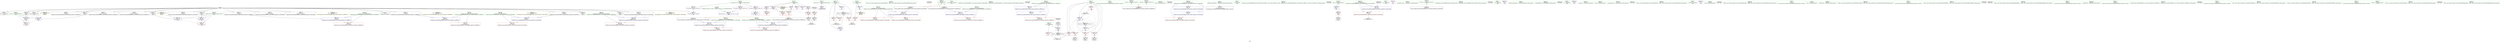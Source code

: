 digraph "SVFG" {
	label="SVFG";

	Node0x560818497210 [shape=record,color=grey,label="{NodeID: 0\nNullPtr}"];
	Node0x560818497210 -> Node0x5608184b0410[style=solid];
	Node0x560818497210 -> Node0x5608184b0510[style=solid];
	Node0x560818497210 -> Node0x5608184b05e0[style=solid];
	Node0x560818497210 -> Node0x5608184b06b0[style=solid];
	Node0x560818497210 -> Node0x5608184b0780[style=solid];
	Node0x560818497210 -> Node0x5608184b0850[style=solid];
	Node0x560818497210 -> Node0x5608184b0920[style=solid];
	Node0x560818497210 -> Node0x5608184b09f0[style=solid];
	Node0x560818497210 -> Node0x5608184b0ac0[style=solid];
	Node0x560818497210 -> Node0x5608184b0b90[style=solid];
	Node0x560818497210 -> Node0x5608184b0c60[style=solid];
	Node0x560818497210 -> Node0x5608184b0d30[style=solid];
	Node0x560818497210 -> Node0x5608184b0e00[style=solid];
	Node0x560818497210 -> Node0x5608184b0ed0[style=solid];
	Node0x560818497210 -> Node0x5608184b0fa0[style=solid];
	Node0x560818497210 -> Node0x5608184b1070[style=solid];
	Node0x560818497210 -> Node0x5608184b1140[style=solid];
	Node0x560818497210 -> Node0x5608184b1210[style=solid];
	Node0x560818497210 -> Node0x5608184b12e0[style=solid];
	Node0x560818497210 -> Node0x5608184b51d0[style=solid];
	Node0x5608184aebe0 [shape=record,color=purple,label="{NodeID: 97\n107\<--11\n\<--S\nmain\n}"];
	Node0x5608184aebe0 -> Node0x5608184b4100[style=solid];
	Node0x5608184ac380 [shape=record,color=green,label="{NodeID: 14\n4\<--6\n_ZStL8__ioinit\<--_ZStL8__ioinit_field_insensitive\nGlob }"];
	Node0x5608184ac380 -> Node0x5608184b1a60[style=solid];
	Node0x5608184ae780 [shape=record,color=red,label="{NodeID: 111\n174\<--56\n\<--i\nmain\n}"];
	Node0x5608184ad020 [shape=record,color=green,label="{NodeID: 28\n64\<--65\nexn.slot\<--exn.slot_field_insensitive\nmain\n}"];
	Node0x5608184ad020 -> Node0x5608184ae9f0[style=solid];
	Node0x5608184ad020 -> Node0x5608184b5610[style=solid];
	Node0x5608184ad020 -> Node0x5608184b57b0[style=solid];
	Node0x5608184b4440 [shape=record,color=red,label="{NodeID: 125\n164\<--163\n\<--arrayidx22\nmain\n|{<s0>18}}"];
	Node0x5608184b4440:s0 -> Node0x5608184d42a0[style=solid,color=red];
	Node0x5608184add00 [shape=record,color=green,label="{NodeID: 42\n131\<--132\n_ZNSt7__cxx1112basic_stringIcSt11char_traitsIcESaIcEEixEm\<--_ZNSt7__cxx1112basic_stringIcSt11char_traitsIcESaIcEEixEm_field_insensitive\n}"];
	Node0x5608184d2f90 [shape=record,color=black,label="{NodeID: 305\n36 = PHI()\n}"];
	Node0x5608184b4fd0 [shape=record,color=blue,label="{NodeID: 139\n359\<--25\nllvm.global_ctors_0\<--\nGlob }"];
	Node0x5608184afa30 [shape=record,color=green,label="{NodeID: 56\n275\<--276\n__lhs.addr\<--__lhs.addr_field_insensitive\n_ZStplIcSt11char_traitsIcESaIcEENSt7__cxx1112basic_stringIT_T0_T1_EES5_RKS8_\n}"];
	Node0x5608184afa30 -> Node0x5608184b4920[style=solid];
	Node0x5608184afa30 -> Node0x5608184b5fd0[style=solid];
	Node0x5608184d4150 [shape=record,color=black,label="{NodeID: 319\n219 = PHI(60, 60, )\n1st arg _ZStplIcSt11char_traitsIcESaIcEENSt7__cxx1112basic_stringIT_T0_T1_EERKS8_S5_ }"];
	Node0x5608184d4150 -> Node0x5608184b5af0[style=solid];
	Node0x5608184b5bc0 [shape=record,color=blue,label="{NodeID: 153\n223\<--220\n__rhs.addr\<--__rhs\n_ZStplIcSt11char_traitsIcESaIcEENSt7__cxx1112basic_stringIT_T0_T1_EERKS8_S5_\n}"];
	Node0x5608184b5bc0 -> Node0x5608184b45e0[style=dashed];
	Node0x5608184b06b0 [shape=record,color=black,label="{NodeID: 70\n150\<--3\n\<--dummyVal\nmain\n}"];
	Node0x5608184b06b0 -> Node0x5608184b56e0[style=solid];
	Node0x5608184bbe00 [shape=record,color=grey,label="{NodeID: 250\n190 = Binary(189, 82, )\n}"];
	Node0x5608184bbe00 -> Node0x5608184b5a20[style=solid];
	Node0x5608184b1210 [shape=record,color=black,label="{NodeID: 84\n324\<--3\nlpad.val\<--dummyVal\n_ZStplIcSt11char_traitsIcESaIcEENSt7__cxx1112basic_stringIT_T0_T1_EES5_RKS8_\n}"];
	Node0x560818496320 [shape=record,color=green,label="{NodeID: 1\n7\<--1\n__dso_handle\<--dummyObj\nGlob }"];
	Node0x5608184aecb0 [shape=record,color=purple,label="{NodeID: 98\n126\<--11\narrayidx\<--S\nmain\n}"];
	Node0x5608184aecb0 -> Node0x5608184b41d0[style=solid];
	Node0x5608184ac410 [shape=record,color=green,label="{NodeID: 15\n8\<--10\nn\<--n_field_insensitive\nGlob }"];
	Node0x5608184ac410 -> Node0x5608184ae510[style=solid];
	Node0x5608184ac410 -> Node0x5608184b4ed0[style=solid];
	Node0x5608184ae850 [shape=record,color=red,label="{NodeID: 112\n189\<--56\n\<--i\nmain\n}"];
	Node0x5608184ae850 -> Node0x5608184bbe00[style=solid];
	Node0x5608184ad0f0 [shape=record,color=green,label="{NodeID: 29\n66\<--67\nehselector.slot\<--ehselector.slot_field_insensitive\nmain\n}"];
	Node0x5608184ad0f0 -> Node0x5608184b3c20[style=solid];
	Node0x5608184ad0f0 -> Node0x5608184b56e0[style=solid];
	Node0x5608184ad0f0 -> Node0x5608184b5880[style=solid];
	Node0x5608184b4510 [shape=record,color=red,label="{NodeID: 126\n235\<--221\n\<--__lhs.addr\n_ZStplIcSt11char_traitsIcESaIcEENSt7__cxx1112basic_stringIT_T0_T1_EERKS8_S5_\n}"];
	Node0x5608184ade00 [shape=record,color=green,label="{NodeID: 43\n142\<--143\n_ZStplIcSt11char_traitsIcESaIcEENSt7__cxx1112basic_stringIT_T0_T1_EES5_RKS8_\<--_ZStplIcSt11char_traitsIcESaIcEENSt7__cxx1112basic_stringIT_T0_T1_EES5_RKS8__field_insensitive\n}"];
	Node0x5608184d3060 [shape=record,color=black,label="{NodeID: 306\n112 = PHI()\n}"];
	Node0x5608184b50d0 [shape=record,color=blue,label="{NodeID: 140\n360\<--26\nllvm.global_ctors_1\<--_GLOBAL__sub_I_xyz111_0_0.cpp\nGlob }"];
	Node0x5608184afb00 [shape=record,color=green,label="{NodeID: 57\n277\<--278\n__rhs.addr\<--__rhs.addr_field_insensitive\n_ZStplIcSt11char_traitsIcESaIcEENSt7__cxx1112basic_stringIT_T0_T1_EES5_RKS8_\n}"];
	Node0x5608184afb00 -> Node0x5608184b49f0[style=solid];
	Node0x5608184afb00 -> Node0x5608184b4ac0[style=solid];
	Node0x5608184afb00 -> Node0x5608184b60a0[style=solid];
	Node0x5608184d42a0 [shape=record,color=black,label="{NodeID: 320\n220 = PHI(108, 164, )\n2nd arg _ZStplIcSt11char_traitsIcESaIcEENSt7__cxx1112basic_stringIT_T0_T1_EERKS8_S5_ }"];
	Node0x5608184d42a0 -> Node0x5608184b5bc0[style=solid];
	Node0x5608184b5c90 [shape=record,color=blue,label="{NodeID: 154\n225\<--234\nnrvo\<--\n_ZStplIcSt11char_traitsIcESaIcEENSt7__cxx1112basic_stringIT_T0_T1_EERKS8_S5_\n}"];
	Node0x5608184b5c90 -> Node0x5608184b5d60[style=dashed];
	Node0x5608184b0780 [shape=record,color=black,label="{NodeID: 71\n154\<--3\n\<--dummyVal\nmain\n}"];
	Node0x5608184bbf80 [shape=record,color=grey,label="{NodeID: 251\n122 = cmp(120, 121, )\n}"];
	Node0x5608184b12e0 [shape=record,color=black,label="{NodeID: 85\n325\<--3\nlpad.val5\<--dummyVal\n_ZStplIcSt11char_traitsIcESaIcEENSt7__cxx1112basic_stringIT_T0_T1_EES5_RKS8_\n}"];
	Node0x5608184ab510 [shape=record,color=green,label="{NodeID: 2\n9\<--1\n\<--dummyObj\nCan only get source location for instruction, argument, global var or function.}"];
	Node0x5608184aed80 [shape=record,color=purple,label="{NodeID: 99\n139\<--11\narrayidx17\<--S\nmain\n}"];
	Node0x5608184aed80 -> Node0x5608184b4370[style=solid];
	Node0x5608184ac510 [shape=record,color=green,label="{NodeID: 16\n11\<--14\nS\<--S_field_insensitive\nGlob }"];
	Node0x5608184ac510 -> Node0x5608184b1b30[style=solid];
	Node0x5608184ac510 -> Node0x5608184aeb10[style=solid];
	Node0x5608184ac510 -> Node0x5608184aebe0[style=solid];
	Node0x5608184ac510 -> Node0x5608184aecb0[style=solid];
	Node0x5608184ac510 -> Node0x5608184aed80[style=solid];
	Node0x5608184ac510 -> Node0x5608184aee50[style=solid];
	Node0x5608184c7c60 [shape=record,color=yellow,style=double,label="{NodeID: 279\n24V_1 = ENCHI(MR_24V_0)\npts\{228 \}\nFun[_ZStplIcSt11char_traitsIcESaIcEENSt7__cxx1112basic_stringIT_T0_T1_EERKS8_S5_]}"];
	Node0x5608184c7c60 -> Node0x5608184b5e30[style=dashed];
	Node0x5608184ae920 [shape=record,color=red,label="{NodeID: 113\n121\<--58\n\<--l\nmain\n}"];
	Node0x5608184ae920 -> Node0x5608184bbf80[style=solid];
	Node0x5608184ad1c0 [shape=record,color=green,label="{NodeID: 30\n68\<--69\nref.tmp3\<--ref.tmp3_field_insensitive\nmain\n|{<s0>9}}"];
	Node0x5608184ad1c0:s0 -> Node0x5608184d4000[style=solid,color=red];
	Node0x5608184b45e0 [shape=record,color=red,label="{NodeID: 127\n239\<--223\n\<--__rhs.addr\n_ZStplIcSt11char_traitsIcESaIcEENSt7__cxx1112basic_stringIT_T0_T1_EERKS8_S5_\n}"];
	Node0x5608184adf00 [shape=record,color=green,label="{NodeID: 44\n177\<--178\nprintf\<--printf_field_insensitive\n}"];
	Node0x5608184d3160 [shape=record,color=black,label="{NodeID: 307\n166 = PHI()\n}"];
	Node0x5608184b51d0 [shape=record,color=blue, style = dotted,label="{NodeID: 141\n361\<--3\nllvm.global_ctors_2\<--dummyVal\nGlob }"];
	Node0x5608184afbd0 [shape=record,color=green,label="{NodeID: 58\n279\<--280\nnrvo\<--nrvo_field_insensitive\n_ZStplIcSt11char_traitsIcESaIcEENSt7__cxx1112basic_stringIT_T0_T1_EES5_RKS8_\n}"];
	Node0x5608184afbd0 -> Node0x5608184b4b90[style=solid];
	Node0x5608184afbd0 -> Node0x5608184b6170[style=solid];
	Node0x5608184afbd0 -> Node0x5608184b6310[style=solid];
	Node0x5608184b5d60 [shape=record,color=blue,label="{NodeID: 155\n225\<--245\nnrvo\<--\n_ZStplIcSt11char_traitsIcESaIcEENSt7__cxx1112basic_stringIT_T0_T1_EERKS8_S5_\n}"];
	Node0x5608184b5d60 -> Node0x5608184b46b0[style=dashed];
	Node0x5608184b0850 [shape=record,color=black,label="{NodeID: 72\n155\<--3\n\<--dummyVal\nmain\n}"];
	Node0x5608184b0850 -> Node0x5608184b57b0[style=solid];
	Node0x5608184bc100 [shape=record,color=grey,label="{NodeID: 252\n86 = cmp(84, 85, )\n}"];
	Node0x5608184b13b0 [shape=record,color=black,label="{NodeID: 86\n37\<--38\n\<--_ZNSt8ios_base4InitD1Ev\nCan only get source location for instruction, argument, global var or function.}"];
	Node0x5608184ab5a0 [shape=record,color=green,label="{NodeID: 3\n15\<--1\n.str\<--dummyObj\nGlob }"];
	Node0x5608184c6890 [shape=record,color=yellow,style=double,label="{NodeID: 266\n10V_1 = ENCHI(MR_10V_0)\npts\{65 \}\nFun[main]}"];
	Node0x5608184c6890 -> Node0x5608184b5610[style=dashed];
	Node0x5608184c6890 -> Node0x5608184b57b0[style=dashed];
	Node0x5608184aee50 [shape=record,color=purple,label="{NodeID: 100\n163\<--11\narrayidx22\<--S\nmain\n}"];
	Node0x5608184aee50 -> Node0x5608184b4440[style=solid];
	Node0x5608184ac610 [shape=record,color=green,label="{NodeID: 17\n24\<--28\nllvm.global_ctors\<--llvm.global_ctors_field_insensitive\nGlob }"];
	Node0x5608184ac610 -> Node0x5608184af260[style=solid];
	Node0x5608184ac610 -> Node0x5608184ae310[style=solid];
	Node0x5608184ac610 -> Node0x5608184ae410[style=solid];
	Node0x5608184c7d40 [shape=record,color=yellow,style=double,label="{NodeID: 280\n26V_1 = ENCHI(MR_26V_0)\npts\{230 \}\nFun[_ZStplIcSt11char_traitsIcESaIcEENSt7__cxx1112basic_stringIT_T0_T1_EERKS8_S5_]}"];
	Node0x5608184c7d40 -> Node0x5608184b5f00[style=dashed];
	Node0x5608184ae9f0 [shape=record,color=red,label="{NodeID: 114\n195\<--64\nexn\<--exn.slot\nmain\n}"];
	Node0x5608184ad290 [shape=record,color=green,label="{NodeID: 31\n70\<--71\nj\<--j_field_insensitive\nmain\n}"];
	Node0x5608184ad290 -> Node0x5608184b3cf0[style=solid];
	Node0x5608184ad290 -> Node0x5608184b3dc0[style=solid];
	Node0x5608184ad290 -> Node0x5608184b3e90[style=solid];
	Node0x5608184ad290 -> Node0x5608184b3f60[style=solid];
	Node0x5608184ad290 -> Node0x5608184b4030[style=solid];
	Node0x5608184ad290 -> Node0x5608184b5540[style=solid];
	Node0x5608184ad290 -> Node0x5608184b5950[style=solid];
	Node0x5608184b46b0 [shape=record,color=red,label="{NodeID: 128\n246\<--225\nnrvo.val\<--nrvo\n_ZStplIcSt11char_traitsIcESaIcEENSt7__cxx1112basic_stringIT_T0_T1_EERKS8_S5_\n}"];
	Node0x5608184ae000 [shape=record,color=green,label="{NodeID: 45\n180\<--181\n_ZStlsIcSt11char_traitsIcESaIcEERSt13basic_ostreamIT_T0_ES7_RKNSt7__cxx1112basic_stringIS4_S5_T1_EE\<--_ZStlsIcSt11char_traitsIcESaIcEERSt13basic_ostreamIT_T0_ES7_RKNSt7__cxx1112basic_stringIS4_S5_T1_EE_field_insensitive\n}"];
	Node0x5608184d3260 [shape=record,color=black,label="{NodeID: 308\n176 = PHI()\n}"];
	Node0x5608184b52d0 [shape=record,color=blue,label="{NodeID: 142\n54\<--9\nretval\<--\nmain\n}"];
	Node0x5608184b52d0 -> Node0x5608184ae5e0[style=dashed];
	Node0x5608184afca0 [shape=record,color=green,label="{NodeID: 59\n281\<--282\n__len\<--__len_field_insensitive\n_ZStplIcSt11char_traitsIcESaIcEENSt7__cxx1112basic_stringIT_T0_T1_EES5_RKS8_\n}"];
	Node0x5608184afca0 -> Node0x5608184b4c60[style=solid];
	Node0x5608184afca0 -> Node0x5608184b6240[style=solid];
	Node0x5608184b5e30 [shape=record,color=blue,label="{NodeID: 156\n227\<--249\nexn.slot\<--\n_ZStplIcSt11char_traitsIcESaIcEENSt7__cxx1112basic_stringIT_T0_T1_EERKS8_S5_\n}"];
	Node0x5608184b5e30 -> Node0x5608184b4780[style=dashed];
	Node0x5608184b0920 [shape=record,color=black,label="{NodeID: 73\n157\<--3\n\<--dummyVal\nmain\n}"];
	Node0x5608184b0920 -> Node0x5608184b5880[style=solid];
	Node0x5608184bc280 [shape=record,color=grey,label="{NodeID: 253\n135 = cmp(128, 134, )\n}"];
	Node0x5608184b14b0 [shape=record,color=black,label="{NodeID: 87\n95\<--92\nconv\<--call2\nmain\n}"];
	Node0x5608184b14b0 -> Node0x5608184b5470[style=solid];
	Node0x5608184ab630 [shape=record,color=green,label="{NodeID: 4\n17\<--1\n.str.1\<--dummyObj\nGlob }"];
	Node0x5608184c6970 [shape=record,color=yellow,style=double,label="{NodeID: 267\n12V_1 = ENCHI(MR_12V_0)\npts\{67 \}\nFun[main]}"];
	Node0x5608184c6970 -> Node0x5608184b56e0[style=dashed];
	Node0x5608184c6970 -> Node0x5608184b5880[style=dashed];
	Node0x5608184aef20 [shape=record,color=purple,label="{NodeID: 101\n77\<--15\n\<--.str\nmain\n}"];
	Node0x5608184ac710 [shape=record,color=green,label="{NodeID: 18\n29\<--30\n__cxx_global_var_init\<--__cxx_global_var_init_field_insensitive\n}"];
	Node0x5608184b3c20 [shape=record,color=red,label="{NodeID: 115\n196\<--66\nsel\<--ehselector.slot\nmain\n}"];
	Node0x5608184ad360 [shape=record,color=green,label="{NodeID: 32\n72\<--73\nref.tmp15\<--ref.tmp15_field_insensitive\nmain\n|{<s0>13}}"];
	Node0x5608184ad360:s0 -> Node0x5608184d3990[style=solid,color=red];
	Node0x5608184b4780 [shape=record,color=red,label="{NodeID: 129\n258\<--227\nexn\<--exn.slot\n_ZStplIcSt11char_traitsIcESaIcEENSt7__cxx1112basic_stringIT_T0_T1_EERKS8_S5_\n}"];
	Node0x5608184ae100 [shape=record,color=green,label="{NodeID: 46\n183\<--184\n_ZSt4endlIcSt11char_traitsIcEERSt13basic_ostreamIT_T0_ES6_\<--_ZSt4endlIcSt11char_traitsIcEERSt13basic_ostreamIT_T0_ES6__field_insensitive\n}"];
	Node0x5608184d3360 [shape=record,color=black,label="{NodeID: 309\n179 = PHI()\n}"];
	Node0x5608184b53a0 [shape=record,color=blue,label="{NodeID: 143\n56\<--82\ni\<--\nmain\n}"];
	Node0x5608184b53a0 -> Node0x5608184c3380[style=dashed];
	Node0x5608184afd70 [shape=record,color=green,label="{NodeID: 60\n283\<--284\nexn.slot\<--exn.slot_field_insensitive\n_ZStplIcSt11char_traitsIcESaIcEENSt7__cxx1112basic_stringIT_T0_T1_EES5_RKS8_\n}"];
	Node0x5608184afd70 -> Node0x5608184b4d30[style=solid];
	Node0x5608184afd70 -> Node0x5608184b63e0[style=solid];
	Node0x5608184b5f00 [shape=record,color=blue,label="{NodeID: 157\n229\<--251\nehselector.slot\<--\n_ZStplIcSt11char_traitsIcESaIcEENSt7__cxx1112basic_stringIT_T0_T1_EERKS8_S5_\n}"];
	Node0x5608184b5f00 -> Node0x5608184b4850[style=dashed];
	Node0x5608184b09f0 [shape=record,color=black,label="{NodeID: 74\n197\<--3\nlpad.val\<--dummyVal\nmain\n}"];
	Node0x5608184c3380 [shape=record,color=black,label="{NodeID: 254\nMR_6V_3 = PHI(MR_6V_4, MR_6V_2, )\npts\{57 \}\n}"];
	Node0x5608184c3380 -> Node0x5608184ae6b0[style=dashed];
	Node0x5608184c3380 -> Node0x5608184ae780[style=dashed];
	Node0x5608184c3380 -> Node0x5608184ae850[style=dashed];
	Node0x5608184c3380 -> Node0x5608184b5a20[style=dashed];
	Node0x5608184b1580 [shape=record,color=black,label="{NodeID: 88\n125\<--124\nidxprom\<--\nmain\n}"];
	Node0x5608184ab6c0 [shape=record,color=green,label="{NodeID: 5\n19\<--1\n.str.2\<--dummyObj\nGlob }"];
	Node0x5608184aeff0 [shape=record,color=purple,label="{NodeID: 102\n88\<--17\n\<--.str.1\nmain\n}"];
	Node0x5608184ac810 [shape=record,color=green,label="{NodeID: 19\n33\<--34\n_ZNSt8ios_base4InitC1Ev\<--_ZNSt8ios_base4InitC1Ev_field_insensitive\n}"];
	Node0x5608184b3cf0 [shape=record,color=red,label="{NodeID: 116\n120\<--70\n\<--j\nmain\n}"];
	Node0x5608184b3cf0 -> Node0x5608184bbf80[style=solid];
	Node0x5608184ad430 [shape=record,color=green,label="{NodeID: 33\n74\<--75\nref.tmp20\<--ref.tmp20_field_insensitive\nmain\n|{<s0>18}}"];
	Node0x5608184ad430:s0 -> Node0x5608184d4000[style=solid,color=red];
	Node0x5608184b4850 [shape=record,color=red,label="{NodeID: 130\n259\<--229\nsel\<--ehselector.slot\n_ZStplIcSt11char_traitsIcESaIcEENSt7__cxx1112basic_stringIT_T0_T1_EERKS8_S5_\n}"];
	Node0x5608184ae200 [shape=record,color=green,label="{NodeID: 47\n185\<--186\n_ZNSolsEPFRSoS_E\<--_ZNSolsEPFRSoS_E_field_insensitive\n}"];
	Node0x5608184d34c0 [shape=record,color=black,label="{NodeID: 310\n182 = PHI()\n}"];
	Node0x5608184b5470 [shape=record,color=blue,label="{NodeID: 144\n58\<--95\nl\<--conv\nmain\n}"];
	Node0x5608184b5470 -> Node0x5608184ae920[style=dashed];
	Node0x5608184b5470 -> Node0x5608184c3880[style=dashed];
	Node0x5608184afe40 [shape=record,color=green,label="{NodeID: 61\n285\<--286\nehselector.slot\<--ehselector.slot_field_insensitive\n_ZStplIcSt11char_traitsIcESaIcEENSt7__cxx1112basic_stringIT_T0_T1_EES5_RKS8_\n}"];
	Node0x5608184afe40 -> Node0x5608184b4e00[style=solid];
	Node0x5608184afe40 -> Node0x5608184b64b0[style=solid];
	Node0x5608184b5fd0 [shape=record,color=blue,label="{NodeID: 158\n275\<--273\n__lhs.addr\<--__lhs\n_ZStplIcSt11char_traitsIcESaIcEENSt7__cxx1112basic_stringIT_T0_T1_EES5_RKS8_\n}"];
	Node0x5608184b5fd0 -> Node0x5608184b4920[style=dashed];
	Node0x5608184b0ac0 [shape=record,color=black,label="{NodeID: 75\n198\<--3\nlpad.val34\<--dummyVal\nmain\n}"];
	Node0x5608184c3880 [shape=record,color=black,label="{NodeID: 255\nMR_8V_2 = PHI(MR_8V_3, MR_8V_1, )\npts\{59 \}\n}"];
	Node0x5608184c3880 -> Node0x5608184b5470[style=dashed];
	Node0x5608184b1650 [shape=record,color=black,label="{NodeID: 89\n128\<--127\nconv10\<--\nmain\n}"];
	Node0x5608184b1650 -> Node0x5608184bc280[style=solid];
	Node0x5608184abf00 [shape=record,color=green,label="{NodeID: 6\n21\<--1\n.str.3\<--dummyObj\nGlob }"];
	Node0x5608184c6b30 [shape=record,color=yellow,style=double,label="{NodeID: 269\n16V_1 = ENCHI(MR_16V_0)\npts\{140000 \}\nFun[main]}"];
	Node0x5608184c6b30 -> Node0x5608184b4100[style=dashed];
	Node0x5608184c6b30 -> Node0x5608184b41d0[style=dashed];
	Node0x5608184c6b30 -> Node0x5608184b4370[style=dashed];
	Node0x5608184c6b30 -> Node0x5608184b4440[style=dashed];
	Node0x5608184af0c0 [shape=record,color=purple,label="{NodeID: 103\n100\<--19\n\<--.str.2\nmain\n}"];
	Node0x5608184ac910 [shape=record,color=green,label="{NodeID: 20\n39\<--40\n__cxa_atexit\<--__cxa_atexit_field_insensitive\n}"];
	Node0x5608184b3dc0 [shape=record,color=red,label="{NodeID: 117\n124\<--70\n\<--j\nmain\n}"];
	Node0x5608184b3dc0 -> Node0x5608184b1580[style=solid];
	Node0x5608184ad500 [shape=record,color=green,label="{NodeID: 34\n79\<--80\nscanf\<--scanf_field_insensitive\n}"];
	Node0x5608184b4920 [shape=record,color=red,label="{NodeID: 131\n303\<--275\n\<--__lhs.addr\n_ZStplIcSt11char_traitsIcESaIcEENSt7__cxx1112basic_stringIT_T0_T1_EES5_RKS8_\n}"];
	Node0x5608184af320 [shape=record,color=green,label="{NodeID: 48\n211\<--212\n__gxx_personality_v0\<--__gxx_personality_v0_field_insensitive\n}"];
	Node0x5608184d3590 [shape=record,color=black,label="{NodeID: 311\n240 = PHI()\n}"];
	Node0x5608184b5540 [shape=record,color=blue,label="{NodeID: 145\n70\<--82\nj\<--\nmain\n}"];
	Node0x5608184b5540 -> Node0x5608184b3cf0[style=dashed];
	Node0x5608184b5540 -> Node0x5608184b3dc0[style=dashed];
	Node0x5608184b5540 -> Node0x5608184b3e90[style=dashed];
	Node0x5608184b5540 -> Node0x5608184b3f60[style=dashed];
	Node0x5608184b5540 -> Node0x5608184b4030[style=dashed];
	Node0x5608184b5540 -> Node0x5608184b5950[style=dashed];
	Node0x5608184b5540 -> Node0x5608184c3d80[style=dashed];
	Node0x5608184aff10 [shape=record,color=green,label="{NodeID: 62\n291\<--292\n_ZNSt7__cxx1112basic_stringIcSt11char_traitsIcESaIcEEC1Ev\<--_ZNSt7__cxx1112basic_stringIcSt11char_traitsIcESaIcEEC1Ev_field_insensitive\n}"];
	Node0x5608184b60a0 [shape=record,color=blue,label="{NodeID: 159\n277\<--274\n__rhs.addr\<--__rhs\n_ZStplIcSt11char_traitsIcESaIcEENSt7__cxx1112basic_stringIT_T0_T1_EES5_RKS8_\n}"];
	Node0x5608184b60a0 -> Node0x5608184b49f0[style=dashed];
	Node0x5608184b60a0 -> Node0x5608184b4ac0[style=dashed];
	Node0x5608184b0b90 [shape=record,color=black,label="{NodeID: 76\n248\<--3\n\<--dummyVal\n_ZStplIcSt11char_traitsIcESaIcEENSt7__cxx1112basic_stringIT_T0_T1_EERKS8_S5_\n}"];
	Node0x5608184c3d80 [shape=record,color=black,label="{NodeID: 256\nMR_14V_2 = PHI(MR_14V_4, MR_14V_1, )\npts\{71 \}\n}"];
	Node0x5608184c3d80 -> Node0x5608184b5540[style=dashed];
	Node0x5608184b1720 [shape=record,color=black,label="{NodeID: 90\n134\<--133\nconv13\<--\nmain\n}"];
	Node0x5608184b1720 -> Node0x5608184bc280[style=solid];
	Node0x5608184abf90 [shape=record,color=green,label="{NodeID: 7\n23\<--1\n_ZSt4cout\<--dummyObj\nGlob }"];
	Node0x5608184af190 [shape=record,color=purple,label="{NodeID: 104\n175\<--21\n\<--.str.3\nmain\n}"];
	Node0x5608184aca10 [shape=record,color=green,label="{NodeID: 21\n38\<--44\n_ZNSt8ios_base4InitD1Ev\<--_ZNSt8ios_base4InitD1Ev_field_insensitive\n}"];
	Node0x5608184aca10 -> Node0x5608184b13b0[style=solid];
	Node0x5608184b3e90 [shape=record,color=red,label="{NodeID: 118\n137\<--70\n\<--j\nmain\n}"];
	Node0x5608184b3e90 -> Node0x5608184b17f0[style=solid];
	Node0x5608184ad600 [shape=record,color=green,label="{NodeID: 35\n93\<--94\nstrlen\<--strlen_field_insensitive\n}"];
	Node0x5608184b49f0 [shape=record,color=red,label="{NodeID: 132\n293\<--277\n\<--__rhs.addr\n_ZStplIcSt11char_traitsIcESaIcEENSt7__cxx1112basic_stringIT_T0_T1_EES5_RKS8_\n}"];
	Node0x5608184af420 [shape=record,color=green,label="{NodeID: 49\n221\<--222\n__lhs.addr\<--__lhs.addr_field_insensitive\n_ZStplIcSt11char_traitsIcESaIcEENSt7__cxx1112basic_stringIT_T0_T1_EERKS8_S5_\n}"];
	Node0x5608184af420 -> Node0x5608184b4510[style=solid];
	Node0x5608184af420 -> Node0x5608184b5af0[style=solid];
	Node0x5608184d3660 [shape=record,color=black,label="{NodeID: 312\n304 = PHI()\n}"];
	Node0x5608184b5610 [shape=record,color=blue,label="{NodeID: 146\n64\<--148\nexn.slot\<--\nmain\n}"];
	Node0x5608184b5610 -> Node0x5608184ae9f0[style=dashed];
	Node0x5608184b0010 [shape=record,color=green,label="{NodeID: 63\n295\<--296\n_ZNKSt7__cxx1112basic_stringIcSt11char_traitsIcESaIcEE4sizeEv\<--_ZNKSt7__cxx1112basic_stringIcSt11char_traitsIcESaIcEE4sizeEv_field_insensitive\n}"];
	Node0x5608184b6170 [shape=record,color=blue,label="{NodeID: 160\n279\<--234\nnrvo\<--\n_ZStplIcSt11char_traitsIcESaIcEENSt7__cxx1112basic_stringIT_T0_T1_EES5_RKS8_\n}"];
	Node0x5608184b6170 -> Node0x5608184b6310[style=dashed];
	Node0x5608184b0c60 [shape=record,color=black,label="{NodeID: 77\n249\<--3\n\<--dummyVal\n_ZStplIcSt11char_traitsIcESaIcEENSt7__cxx1112basic_stringIT_T0_T1_EERKS8_S5_\n}"];
	Node0x5608184b0c60 -> Node0x5608184b5e30[style=solid];
	Node0x5608184b17f0 [shape=record,color=black,label="{NodeID: 91\n138\<--137\nidxprom16\<--\nmain\n}"];
	Node0x5608184ac020 [shape=record,color=green,label="{NodeID: 8\n25\<--1\n\<--dummyObj\nCan only get source location for instruction, argument, global var or function.}"];
	Node0x5608184af260 [shape=record,color=purple,label="{NodeID: 105\n359\<--24\nllvm.global_ctors_0\<--llvm.global_ctors\nGlob }"];
	Node0x5608184af260 -> Node0x5608184b4fd0[style=solid];
	Node0x5608184acb10 [shape=record,color=green,label="{NodeID: 22\n51\<--52\nmain\<--main_field_insensitive\n}"];
	Node0x5608184b3f60 [shape=record,color=red,label="{NodeID: 119\n161\<--70\n\<--j\nmain\n}"];
	Node0x5608184b3f60 -> Node0x5608184b18c0[style=solid];
	Node0x5608184ad700 [shape=record,color=green,label="{NodeID: 36\n98\<--99\n_ZNSaIcEC1Ev\<--_ZNSaIcEC1Ev_field_insensitive\n}"];
	Node0x5608184b4ac0 [shape=record,color=red,label="{NodeID: 133\n305\<--277\n\<--__rhs.addr\n_ZStplIcSt11char_traitsIcESaIcEENSt7__cxx1112basic_stringIT_T0_T1_EES5_RKS8_\n}"];
	Node0x5608184af4f0 [shape=record,color=green,label="{NodeID: 50\n223\<--224\n__rhs.addr\<--__rhs.addr_field_insensitive\n_ZStplIcSt11char_traitsIcESaIcEENSt7__cxx1112basic_stringIT_T0_T1_EERKS8_S5_\n}"];
	Node0x5608184af4f0 -> Node0x5608184b45e0[style=solid];
	Node0x5608184af4f0 -> Node0x5608184b5bc0[style=solid];
	Node0x5608184d3760 [shape=record,color=black,label="{NodeID: 313\n294 = PHI()\n}"];
	Node0x5608184d3760 -> Node0x5608184b6240[style=solid];
	Node0x5608184b56e0 [shape=record,color=blue,label="{NodeID: 147\n66\<--150\nehselector.slot\<--\nmain\n}"];
	Node0x5608184b56e0 -> Node0x5608184b3c20[style=dashed];
	Node0x5608184b0110 [shape=record,color=green,label="{NodeID: 64\n301\<--302\n_ZNSt7__cxx1112basic_stringIcSt11char_traitsIcESaIcEE7reserveEm\<--_ZNSt7__cxx1112basic_stringIcSt11char_traitsIcESaIcEE7reserveEm_field_insensitive\n}"];
	Node0x5608184b6240 [shape=record,color=blue,label="{NodeID: 161\n281\<--294\n__len\<--call\n_ZStplIcSt11char_traitsIcESaIcEENSt7__cxx1112basic_stringIT_T0_T1_EES5_RKS8_\n}"];
	Node0x5608184b6240 -> Node0x5608184b4c60[style=dashed];
	Node0x5608184b0d30 [shape=record,color=black,label="{NodeID: 78\n251\<--3\n\<--dummyVal\n_ZStplIcSt11char_traitsIcESaIcEENSt7__cxx1112basic_stringIT_T0_T1_EERKS8_S5_\n}"];
	Node0x5608184b0d30 -> Node0x5608184b5f00[style=solid];
	Node0x5608184b18c0 [shape=record,color=black,label="{NodeID: 92\n162\<--161\nidxprom21\<--\nmain\n}"];
	Node0x5608184ac0b0 [shape=record,color=green,label="{NodeID: 9\n82\<--1\n\<--dummyObj\nCan only get source location for instruction, argument, global var or function.}"];
	Node0x5608184ae310 [shape=record,color=purple,label="{NodeID: 106\n360\<--24\nllvm.global_ctors_1\<--llvm.global_ctors\nGlob }"];
	Node0x5608184ae310 -> Node0x5608184b50d0[style=solid];
	Node0x5608184acc10 [shape=record,color=green,label="{NodeID: 23\n54\<--55\nretval\<--retval_field_insensitive\nmain\n}"];
	Node0x5608184acc10 -> Node0x5608184ae5e0[style=solid];
	Node0x5608184acc10 -> Node0x5608184b52d0[style=solid];
	Node0x5608184b4030 [shape=record,color=red,label="{NodeID: 120\n170\<--70\n\<--j\nmain\n}"];
	Node0x5608184b4030 -> Node0x5608184bbb00[style=solid];
	Node0x5608184ad800 [shape=record,color=green,label="{NodeID: 37\n102\<--103\n_ZNSt7__cxx1112basic_stringIcSt11char_traitsIcESaIcEEC1EPKcRKS3_\<--_ZNSt7__cxx1112basic_stringIcSt11char_traitsIcESaIcEEC1EPKcRKS3__field_insensitive\n}"];
	Node0x5608184d1050 [shape=record,color=black,label="{NodeID: 300\n78 = PHI()\n}"];
	Node0x5608184b4b90 [shape=record,color=red,label="{NodeID: 134\n310\<--279\nnrvo.val\<--nrvo\n_ZStplIcSt11char_traitsIcESaIcEENSt7__cxx1112basic_stringIT_T0_T1_EES5_RKS8_\n}"];
	Node0x5608184af5c0 [shape=record,color=green,label="{NodeID: 51\n225\<--226\nnrvo\<--nrvo_field_insensitive\n_ZStplIcSt11char_traitsIcESaIcEENSt7__cxx1112basic_stringIT_T0_T1_EERKS8_S5_\n}"];
	Node0x5608184af5c0 -> Node0x5608184b46b0[style=solid];
	Node0x5608184af5c0 -> Node0x5608184b5c90[style=solid];
	Node0x5608184af5c0 -> Node0x5608184b5d60[style=solid];
	Node0x5608184d38c0 [shape=record,color=black,label="{NodeID: 314\n306 = PHI()\n}"];
	Node0x5608184b57b0 [shape=record,color=blue,label="{NodeID: 148\n64\<--155\nexn.slot\<--\nmain\n}"];
	Node0x5608184b57b0 -> Node0x5608184ae9f0[style=dashed];
	Node0x5608184b0210 [shape=record,color=green,label="{NodeID: 65\n307\<--308\n_ZNSt7__cxx1112basic_stringIcSt11char_traitsIcESaIcEE6appendERKS4_\<--_ZNSt7__cxx1112basic_stringIcSt11char_traitsIcESaIcEE6appendERKS4__field_insensitive\n}"];
	Node0x5608184b6310 [shape=record,color=blue,label="{NodeID: 162\n279\<--245\nnrvo\<--\n_ZStplIcSt11char_traitsIcESaIcEENSt7__cxx1112basic_stringIT_T0_T1_EES5_RKS8_\n}"];
	Node0x5608184b6310 -> Node0x5608184b4b90[style=dashed];
	Node0x5608184b0e00 [shape=record,color=black,label="{NodeID: 79\n260\<--3\nlpad.val\<--dummyVal\n_ZStplIcSt11char_traitsIcESaIcEENSt7__cxx1112basic_stringIT_T0_T1_EERKS8_S5_\n}"];
	Node0x5608184b1990 [shape=record,color=black,label="{NodeID: 93\n53\<--193\nmain_ret\<--\nmain\n}"];
	Node0x5608184ac140 [shape=record,color=green,label="{NodeID: 10\n130\<--1\n\<--dummyObj\nCan only get source location for instruction, argument, global var or function.}"];
	Node0x5608184ae410 [shape=record,color=purple,label="{NodeID: 107\n361\<--24\nllvm.global_ctors_2\<--llvm.global_ctors\nGlob }"];
	Node0x5608184ae410 -> Node0x5608184b51d0[style=solid];
	Node0x5608184acce0 [shape=record,color=green,label="{NodeID: 24\n56\<--57\ni\<--i_field_insensitive\nmain\n}"];
	Node0x5608184acce0 -> Node0x5608184ae6b0[style=solid];
	Node0x5608184acce0 -> Node0x5608184ae780[style=solid];
	Node0x5608184acce0 -> Node0x5608184ae850[style=solid];
	Node0x5608184acce0 -> Node0x5608184b53a0[style=solid];
	Node0x5608184acce0 -> Node0x5608184b5a20[style=solid];
	Node0x5608184b4100 [shape=record,color=red,label="{NodeID: 121\n108\<--107\n\<--\nmain\n|{<s0>9}}"];
	Node0x5608184b4100:s0 -> Node0x5608184d42a0[style=solid,color=red];
	Node0x5608184ad900 [shape=record,color=green,label="{NodeID: 38\n105\<--106\n_ZNSaIcED1Ev\<--_ZNSaIcED1Ev_field_insensitive\n}"];
	Node0x5608184d1120 [shape=record,color=black,label="{NodeID: 301\n129 = PHI()\n}"];
	Node0x5608184d1120 -> Node0x5608184b42a0[style=solid];
	Node0x5608184b4c60 [shape=record,color=red,label="{NodeID: 135\n298\<--281\n\<--__len\n_ZStplIcSt11char_traitsIcESaIcEENSt7__cxx1112basic_stringIT_T0_T1_EES5_RKS8_\n}"];
	Node0x5608184b4c60 -> Node0x5608184bbc80[style=solid];
	Node0x5608184af690 [shape=record,color=green,label="{NodeID: 52\n227\<--228\nexn.slot\<--exn.slot_field_insensitive\n_ZStplIcSt11char_traitsIcESaIcEENSt7__cxx1112basic_stringIT_T0_T1_EERKS8_S5_\n}"];
	Node0x5608184af690 -> Node0x5608184b4780[style=solid];
	Node0x5608184af690 -> Node0x5608184b5e30[style=solid];
	Node0x5608184d3990 [shape=record,color=black,label="{NodeID: 315\n272 = PHI(72, )\n0th arg _ZStplIcSt11char_traitsIcESaIcEENSt7__cxx1112basic_stringIT_T0_T1_EES5_RKS8_ }"];
	Node0x5608184b5880 [shape=record,color=blue,label="{NodeID: 149\n66\<--157\nehselector.slot\<--\nmain\n}"];
	Node0x5608184b5880 -> Node0x5608184b3c20[style=dashed];
	Node0x5608184b0310 [shape=record,color=green,label="{NodeID: 66\n26\<--355\n_GLOBAL__sub_I_xyz111_0_0.cpp\<--_GLOBAL__sub_I_xyz111_0_0.cpp_field_insensitive\n}"];
	Node0x5608184b0310 -> Node0x5608184b50d0[style=solid];
	Node0x5608184b63e0 [shape=record,color=blue,label="{NodeID: 163\n283\<--313\nexn.slot\<--\n_ZStplIcSt11char_traitsIcESaIcEENSt7__cxx1112basic_stringIT_T0_T1_EES5_RKS8_\n}"];
	Node0x5608184b63e0 -> Node0x5608184b4d30[style=dashed];
	Node0x5608184b0ed0 [shape=record,color=black,label="{NodeID: 80\n261\<--3\nlpad.val1\<--dummyVal\n_ZStplIcSt11char_traitsIcESaIcEENSt7__cxx1112basic_stringIT_T0_T1_EERKS8_S5_\n}"];
	Node0x5608184b1a60 [shape=record,color=purple,label="{NodeID: 94\n35\<--4\n\<--_ZStL8__ioinit\n__cxx_global_var_init\n}"];
	Node0x5608184ac1d0 [shape=record,color=green,label="{NodeID: 11\n234\<--1\n\<--dummyObj\nCan only get source location for instruction, argument, global var or function.}"];
	Node0x5608184c6fc0 [shape=record,color=yellow,style=double,label="{NodeID: 274\n36V_1 = ENCHI(MR_36V_0)\npts\{284 \}\nFun[_ZStplIcSt11char_traitsIcESaIcEENSt7__cxx1112basic_stringIT_T0_T1_EES5_RKS8_]}"];
	Node0x5608184c6fc0 -> Node0x5608184b63e0[style=dashed];
	Node0x5608184ae510 [shape=record,color=red,label="{NodeID: 108\n85\<--8\n\<--n\nmain\n}"];
	Node0x5608184ae510 -> Node0x5608184bc100[style=solid];
	Node0x5608184acdb0 [shape=record,color=green,label="{NodeID: 25\n58\<--59\nl\<--l_field_insensitive\nmain\n}"];
	Node0x5608184acdb0 -> Node0x5608184ae920[style=solid];
	Node0x5608184acdb0 -> Node0x5608184b5470[style=solid];
	Node0x5608184b41d0 [shape=record,color=red,label="{NodeID: 122\n127\<--126\n\<--arrayidx\nmain\n}"];
	Node0x5608184b41d0 -> Node0x5608184b1650[style=solid];
	Node0x5608184ada00 [shape=record,color=green,label="{NodeID: 39\n110\<--111\n_ZStplIcSt11char_traitsIcESaIcEENSt7__cxx1112basic_stringIT_T0_T1_EERKS8_S5_\<--_ZStplIcSt11char_traitsIcESaIcEENSt7__cxx1112basic_stringIT_T0_T1_EERKS8_S5__field_insensitive\n}"];
	Node0x5608184d2cc0 [shape=record,color=black,label="{NodeID: 302\n90 = PHI()\n}"];
	Node0x5608184b4d30 [shape=record,color=red,label="{NodeID: 136\n322\<--283\nexn\<--exn.slot\n_ZStplIcSt11char_traitsIcESaIcEENSt7__cxx1112basic_stringIT_T0_T1_EES5_RKS8_\n}"];
	Node0x5608184af760 [shape=record,color=green,label="{NodeID: 53\n229\<--230\nehselector.slot\<--ehselector.slot_field_insensitive\n_ZStplIcSt11char_traitsIcESaIcEENSt7__cxx1112basic_stringIT_T0_T1_EERKS8_S5_\n}"];
	Node0x5608184af760 -> Node0x5608184b4850[style=solid];
	Node0x5608184af760 -> Node0x5608184b5f00[style=solid];
	Node0x5608184d3e20 [shape=record,color=black,label="{NodeID: 316\n273 = PHI(140, )\n1st arg _ZStplIcSt11char_traitsIcESaIcEENSt7__cxx1112basic_stringIT_T0_T1_EES5_RKS8_ }"];
	Node0x5608184d3e20 -> Node0x5608184b5fd0[style=solid];
	Node0x5608184b5950 [shape=record,color=blue,label="{NodeID: 150\n70\<--171\nj\<--inc\nmain\n}"];
	Node0x5608184b5950 -> Node0x5608184b3cf0[style=dashed];
	Node0x5608184b5950 -> Node0x5608184b3dc0[style=dashed];
	Node0x5608184b5950 -> Node0x5608184b3e90[style=dashed];
	Node0x5608184b5950 -> Node0x5608184b3f60[style=dashed];
	Node0x5608184b5950 -> Node0x5608184b4030[style=dashed];
	Node0x5608184b5950 -> Node0x5608184b5950[style=dashed];
	Node0x5608184b5950 -> Node0x5608184c3d80[style=dashed];
	Node0x5608184b0410 [shape=record,color=black,label="{NodeID: 67\n2\<--3\ndummyVal\<--dummyVal\n}"];
	Node0x5608184b64b0 [shape=record,color=blue,label="{NodeID: 164\n285\<--315\nehselector.slot\<--\n_ZStplIcSt11char_traitsIcESaIcEENSt7__cxx1112basic_stringIT_T0_T1_EES5_RKS8_\n}"];
	Node0x5608184b64b0 -> Node0x5608184b4e00[style=dashed];
	Node0x5608184b0fa0 [shape=record,color=black,label="{NodeID: 81\n312\<--3\n\<--dummyVal\n_ZStplIcSt11char_traitsIcESaIcEENSt7__cxx1112basic_stringIT_T0_T1_EES5_RKS8_\n}"];
	Node0x5608184b1b30 [shape=record,color=purple,label="{NodeID: 95\n89\<--11\n\<--S\nmain\n}"];
	Node0x5608184ac260 [shape=record,color=green,label="{NodeID: 12\n241\<--1\n\<--dummyObj\nCan only get source location for instruction, argument, global var or function.}"];
	Node0x5608184c70a0 [shape=record,color=yellow,style=double,label="{NodeID: 275\n38V_1 = ENCHI(MR_38V_0)\npts\{286 \}\nFun[_ZStplIcSt11char_traitsIcESaIcEENSt7__cxx1112basic_stringIT_T0_T1_EES5_RKS8_]}"];
	Node0x5608184c70a0 -> Node0x5608184b64b0[style=dashed];
	Node0x5608184ae5e0 [shape=record,color=red,label="{NodeID: 109\n193\<--54\n\<--retval\nmain\n}"];
	Node0x5608184ae5e0 -> Node0x5608184b1990[style=solid];
	Node0x5608184ace80 [shape=record,color=green,label="{NodeID: 26\n60\<--61\ns\<--s_field_insensitive\nmain\n|{<s0>9|<s1>13|<s2>18}}"];
	Node0x5608184ace80:s0 -> Node0x5608184d4150[style=solid,color=red];
	Node0x5608184ace80:s1 -> Node0x5608184d3ef0[style=solid,color=red];
	Node0x5608184ace80:s2 -> Node0x5608184d4150[style=solid,color=red];
	Node0x5608184b42a0 [shape=record,color=red,label="{NodeID: 123\n133\<--129\n\<--call12\nmain\n}"];
	Node0x5608184b42a0 -> Node0x5608184b1720[style=solid];
	Node0x5608184adb00 [shape=record,color=green,label="{NodeID: 40\n113\<--114\n_ZNSt7__cxx1112basic_stringIcSt11char_traitsIcESaIcEEaSEOS4_\<--_ZNSt7__cxx1112basic_stringIcSt11char_traitsIcESaIcEEaSEOS4__field_insensitive\n}"];
	Node0x5608184d2d90 [shape=record,color=black,label="{NodeID: 303\n92 = PHI()\n}"];
	Node0x5608184d2d90 -> Node0x5608184b14b0[style=solid];
	Node0x5608184b4e00 [shape=record,color=red,label="{NodeID: 137\n323\<--285\nsel\<--ehselector.slot\n_ZStplIcSt11char_traitsIcESaIcEENSt7__cxx1112basic_stringIT_T0_T1_EES5_RKS8_\n}"];
	Node0x5608184af830 [shape=record,color=green,label="{NodeID: 54\n237\<--238\n_ZNSt7__cxx1112basic_stringIcSt11char_traitsIcESaIcEEC1ERKS4_\<--_ZNSt7__cxx1112basic_stringIcSt11char_traitsIcESaIcEEC1ERKS4__field_insensitive\n}"];
	Node0x5608184d3ef0 [shape=record,color=black,label="{NodeID: 317\n274 = PHI(60, )\n2nd arg _ZStplIcSt11char_traitsIcESaIcEENSt7__cxx1112basic_stringIT_T0_T1_EES5_RKS8_ }"];
	Node0x5608184d3ef0 -> Node0x5608184b60a0[style=solid];
	Node0x5608184b5a20 [shape=record,color=blue,label="{NodeID: 151\n56\<--190\ni\<--inc32\nmain\n}"];
	Node0x5608184b5a20 -> Node0x5608184c3380[style=dashed];
	Node0x5608184b0510 [shape=record,color=black,label="{NodeID: 68\n147\<--3\n\<--dummyVal\nmain\n}"];
	Node0x5608184bbb00 [shape=record,color=grey,label="{NodeID: 248\n171 = Binary(170, 82, )\n}"];
	Node0x5608184bbb00 -> Node0x5608184b5950[style=solid];
	Node0x5608184b1070 [shape=record,color=black,label="{NodeID: 82\n313\<--3\n\<--dummyVal\n_ZStplIcSt11char_traitsIcESaIcEENSt7__cxx1112basic_stringIT_T0_T1_EES5_RKS8_\n}"];
	Node0x5608184b1070 -> Node0x5608184b63e0[style=solid];
	Node0x5608183295d0 [shape=record,color=yellow,style=double,label="{NodeID: 262\n2V_1 = ENCHI(MR_2V_0)\npts\{10 \}\nFun[main]}"];
	Node0x5608183295d0 -> Node0x5608184ae510[style=dashed];
	Node0x5608184aeb10 [shape=record,color=purple,label="{NodeID: 96\n91\<--11\n\<--S\nmain\n}"];
	Node0x5608184ac2f0 [shape=record,color=green,label="{NodeID: 13\n245\<--1\n\<--dummyObj\nCan only get source location for instruction, argument, global var or function.}"];
	Node0x5608184ae6b0 [shape=record,color=red,label="{NodeID: 110\n84\<--56\n\<--i\nmain\n}"];
	Node0x5608184ae6b0 -> Node0x5608184bc100[style=solid];
	Node0x5608184acf50 [shape=record,color=green,label="{NodeID: 27\n62\<--63\nref.tmp\<--ref.tmp_field_insensitive\nmain\n}"];
	Node0x5608184b4370 [shape=record,color=red,label="{NodeID: 124\n140\<--139\n\<--arrayidx17\nmain\n|{<s0>13}}"];
	Node0x5608184b4370:s0 -> Node0x5608184d3e20[style=solid,color=red];
	Node0x5608184adc00 [shape=record,color=green,label="{NodeID: 41\n116\<--117\n_ZNSt7__cxx1112basic_stringIcSt11char_traitsIcESaIcEED1Ev\<--_ZNSt7__cxx1112basic_stringIcSt11char_traitsIcESaIcEED1Ev_field_insensitive\n}"];
	Node0x5608184d2ec0 [shape=record,color=black,label="{NodeID: 304\n144 = PHI()\n}"];
	Node0x5608184b4ed0 [shape=record,color=blue,label="{NodeID: 138\n8\<--9\nn\<--\nGlob }"];
	Node0x5608184b4ed0 -> Node0x5608183295d0[style=dashed];
	Node0x5608184af930 [shape=record,color=green,label="{NodeID: 55\n242\<--243\n_ZNSt7__cxx1112basic_stringIcSt11char_traitsIcESaIcEE6appendEmc\<--_ZNSt7__cxx1112basic_stringIcSt11char_traitsIcESaIcEE6appendEmc_field_insensitive\n}"];
	Node0x5608184d4000 [shape=record,color=black,label="{NodeID: 318\n218 = PHI(68, 74, )\n0th arg _ZStplIcSt11char_traitsIcESaIcEENSt7__cxx1112basic_stringIT_T0_T1_EERKS8_S5_ }"];
	Node0x5608184b5af0 [shape=record,color=blue,label="{NodeID: 152\n221\<--219\n__lhs.addr\<--__lhs\n_ZStplIcSt11char_traitsIcESaIcEENSt7__cxx1112basic_stringIT_T0_T1_EERKS8_S5_\n}"];
	Node0x5608184b5af0 -> Node0x5608184b4510[style=dashed];
	Node0x5608184b05e0 [shape=record,color=black,label="{NodeID: 69\n148\<--3\n\<--dummyVal\nmain\n}"];
	Node0x5608184b05e0 -> Node0x5608184b5610[style=solid];
	Node0x5608184bbc80 [shape=record,color=grey,label="{NodeID: 249\n299 = Binary(298, 241, )\n}"];
	Node0x5608184b1140 [shape=record,color=black,label="{NodeID: 83\n315\<--3\n\<--dummyVal\n_ZStplIcSt11char_traitsIcESaIcEENSt7__cxx1112basic_stringIT_T0_T1_EES5_RKS8_\n}"];
	Node0x5608184b1140 -> Node0x5608184b64b0[style=solid];
}
